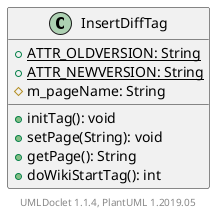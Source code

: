 @startuml

    class InsertDiffTag [[InsertDiffTag.html]] {
        {static} +ATTR_OLDVERSION: String
        {static} +ATTR_NEWVERSION: String
        #m_pageName: String
        +initTag(): void
        +setPage(String): void
        +getPage(): String
        +doWikiStartTag(): int
    }


    center footer UMLDoclet 1.1.4, PlantUML 1.2019.05
@enduml
